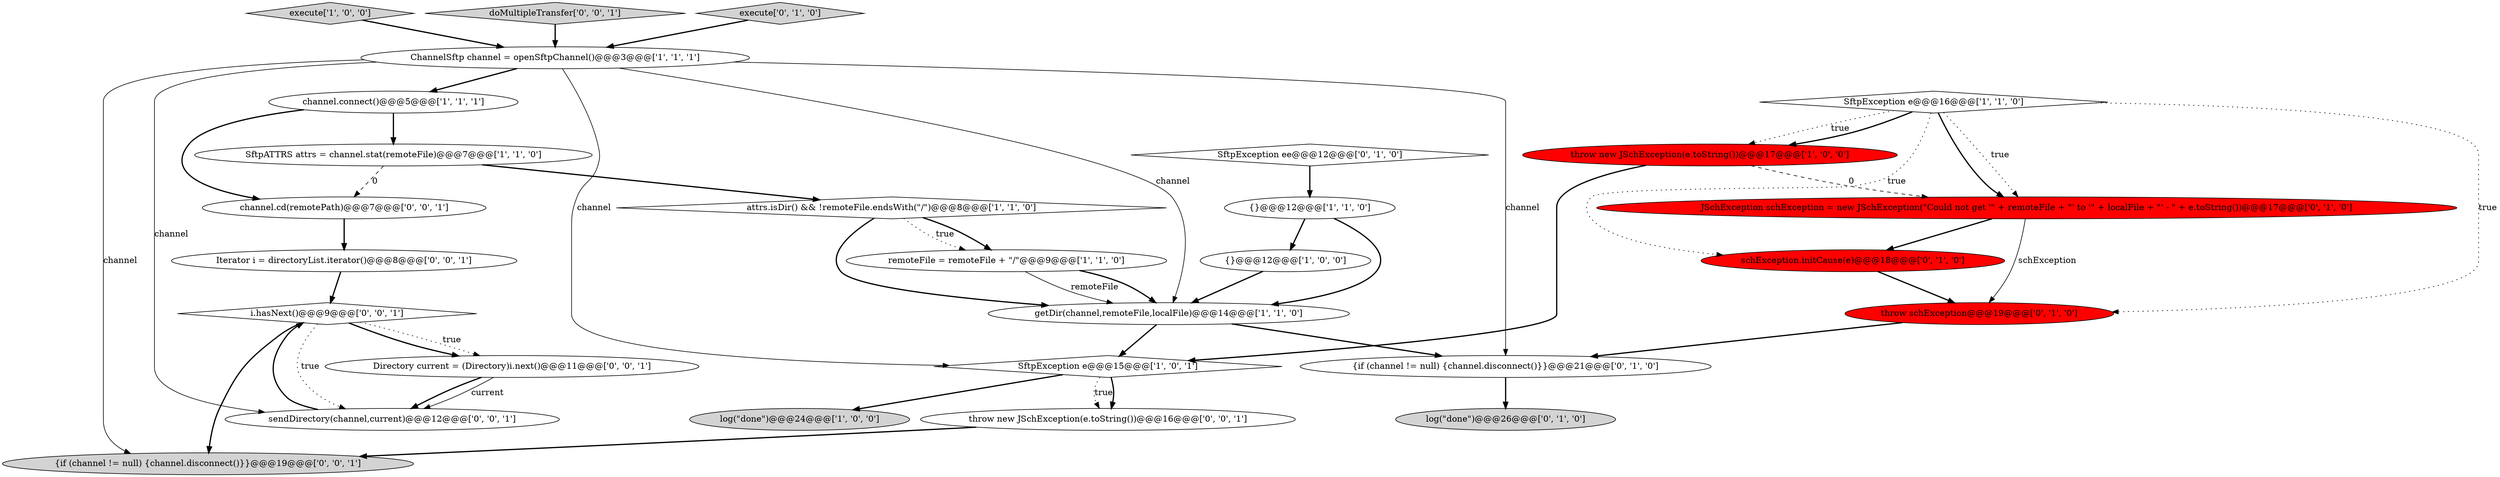 digraph {
3 [style = filled, label = "ChannelSftp channel = openSftpChannel()@@@3@@@['1', '1', '1']", fillcolor = white, shape = ellipse image = "AAA0AAABBB1BBB"];
10 [style = filled, label = "log(\"done\")@@@24@@@['1', '0', '0']", fillcolor = lightgray, shape = ellipse image = "AAA0AAABBB1BBB"];
11 [style = filled, label = "SftpATTRS attrs = channel.stat(remoteFile)@@@7@@@['1', '1', '0']", fillcolor = white, shape = ellipse image = "AAA0AAABBB1BBB"];
20 [style = filled, label = "{if (channel != null) {channel.disconnect()}}@@@19@@@['0', '0', '1']", fillcolor = lightgray, shape = ellipse image = "AAA0AAABBB3BBB"];
9 [style = filled, label = "execute['1', '0', '0']", fillcolor = lightgray, shape = diamond image = "AAA0AAABBB1BBB"];
8 [style = filled, label = "getDir(channel,remoteFile,localFile)@@@14@@@['1', '1', '0']", fillcolor = white, shape = ellipse image = "AAA0AAABBB1BBB"];
19 [style = filled, label = "schException.initCause(e)@@@18@@@['0', '1', '0']", fillcolor = red, shape = ellipse image = "AAA1AAABBB2BBB"];
15 [style = filled, label = "SftpException ee@@@12@@@['0', '1', '0']", fillcolor = white, shape = diamond image = "AAA0AAABBB2BBB"];
5 [style = filled, label = "{}@@@12@@@['1', '1', '0']", fillcolor = white, shape = ellipse image = "AAA0AAABBB1BBB"];
12 [style = filled, label = "SftpException e@@@15@@@['1', '0', '1']", fillcolor = white, shape = diamond image = "AAA0AAABBB1BBB"];
24 [style = filled, label = "Directory current = (Directory)i.next()@@@11@@@['0', '0', '1']", fillcolor = white, shape = ellipse image = "AAA0AAABBB3BBB"];
6 [style = filled, label = "remoteFile = remoteFile + \"/\"@@@9@@@['1', '1', '0']", fillcolor = white, shape = ellipse image = "AAA0AAABBB1BBB"];
7 [style = filled, label = "attrs.isDir() && !remoteFile.endsWith(\"/\")@@@8@@@['1', '1', '0']", fillcolor = white, shape = diamond image = "AAA0AAABBB1BBB"];
4 [style = filled, label = "{}@@@12@@@['1', '0', '0']", fillcolor = white, shape = ellipse image = "AAA0AAABBB1BBB"];
2 [style = filled, label = "SftpException e@@@16@@@['1', '1', '0']", fillcolor = white, shape = diamond image = "AAA0AAABBB1BBB"];
22 [style = filled, label = "i.hasNext()@@@9@@@['0', '0', '1']", fillcolor = white, shape = diamond image = "AAA0AAABBB3BBB"];
27 [style = filled, label = "throw new JSchException(e.toString())@@@16@@@['0', '0', '1']", fillcolor = white, shape = ellipse image = "AAA0AAABBB3BBB"];
1 [style = filled, label = "channel.connect()@@@5@@@['1', '1', '1']", fillcolor = white, shape = ellipse image = "AAA0AAABBB1BBB"];
14 [style = filled, label = "JSchException schException = new JSchException(\"Could not get '\" + remoteFile + \"' to '\" + localFile + \"' - \" + e.toString())@@@17@@@['0', '1', '0']", fillcolor = red, shape = ellipse image = "AAA1AAABBB2BBB"];
21 [style = filled, label = "Iterator i = directoryList.iterator()@@@8@@@['0', '0', '1']", fillcolor = white, shape = ellipse image = "AAA0AAABBB3BBB"];
26 [style = filled, label = "sendDirectory(channel,current)@@@12@@@['0', '0', '1']", fillcolor = white, shape = ellipse image = "AAA0AAABBB3BBB"];
16 [style = filled, label = "throw schException@@@19@@@['0', '1', '0']", fillcolor = red, shape = ellipse image = "AAA1AAABBB2BBB"];
23 [style = filled, label = "doMultipleTransfer['0', '0', '1']", fillcolor = lightgray, shape = diamond image = "AAA0AAABBB3BBB"];
0 [style = filled, label = "throw new JSchException(e.toString())@@@17@@@['1', '0', '0']", fillcolor = red, shape = ellipse image = "AAA1AAABBB1BBB"];
25 [style = filled, label = "channel.cd(remotePath)@@@7@@@['0', '0', '1']", fillcolor = white, shape = ellipse image = "AAA0AAABBB3BBB"];
18 [style = filled, label = "log(\"done\")@@@26@@@['0', '1', '0']", fillcolor = lightgray, shape = ellipse image = "AAA0AAABBB2BBB"];
17 [style = filled, label = "{if (channel != null) {channel.disconnect()}}@@@21@@@['0', '1', '0']", fillcolor = white, shape = ellipse image = "AAA0AAABBB2BBB"];
13 [style = filled, label = "execute['0', '1', '0']", fillcolor = lightgray, shape = diamond image = "AAA0AAABBB2BBB"];
5->8 [style = bold, label=""];
7->6 [style = dotted, label="true"];
3->20 [style = solid, label="channel"];
2->0 [style = dotted, label="true"];
3->1 [style = bold, label=""];
14->16 [style = solid, label="schException"];
0->12 [style = bold, label=""];
24->26 [style = solid, label="current"];
14->19 [style = bold, label=""];
3->17 [style = solid, label="channel"];
23->3 [style = bold, label=""];
16->17 [style = bold, label=""];
22->24 [style = dotted, label="true"];
7->8 [style = bold, label=""];
2->16 [style = dotted, label="true"];
3->8 [style = solid, label="channel"];
15->5 [style = bold, label=""];
26->22 [style = bold, label=""];
1->11 [style = bold, label=""];
19->16 [style = bold, label=""];
8->17 [style = bold, label=""];
0->14 [style = dashed, label="0"];
24->26 [style = bold, label=""];
12->27 [style = dotted, label="true"];
2->0 [style = bold, label=""];
12->10 [style = bold, label=""];
3->26 [style = solid, label="channel"];
13->3 [style = bold, label=""];
22->20 [style = bold, label=""];
22->26 [style = dotted, label="true"];
21->22 [style = bold, label=""];
11->7 [style = bold, label=""];
2->14 [style = bold, label=""];
6->8 [style = bold, label=""];
5->4 [style = bold, label=""];
7->6 [style = bold, label=""];
11->25 [style = dashed, label="0"];
6->8 [style = solid, label="remoteFile"];
9->3 [style = bold, label=""];
4->8 [style = bold, label=""];
2->14 [style = dotted, label="true"];
3->12 [style = solid, label="channel"];
22->24 [style = bold, label=""];
1->25 [style = bold, label=""];
12->27 [style = bold, label=""];
27->20 [style = bold, label=""];
8->12 [style = bold, label=""];
17->18 [style = bold, label=""];
25->21 [style = bold, label=""];
2->19 [style = dotted, label="true"];
}
